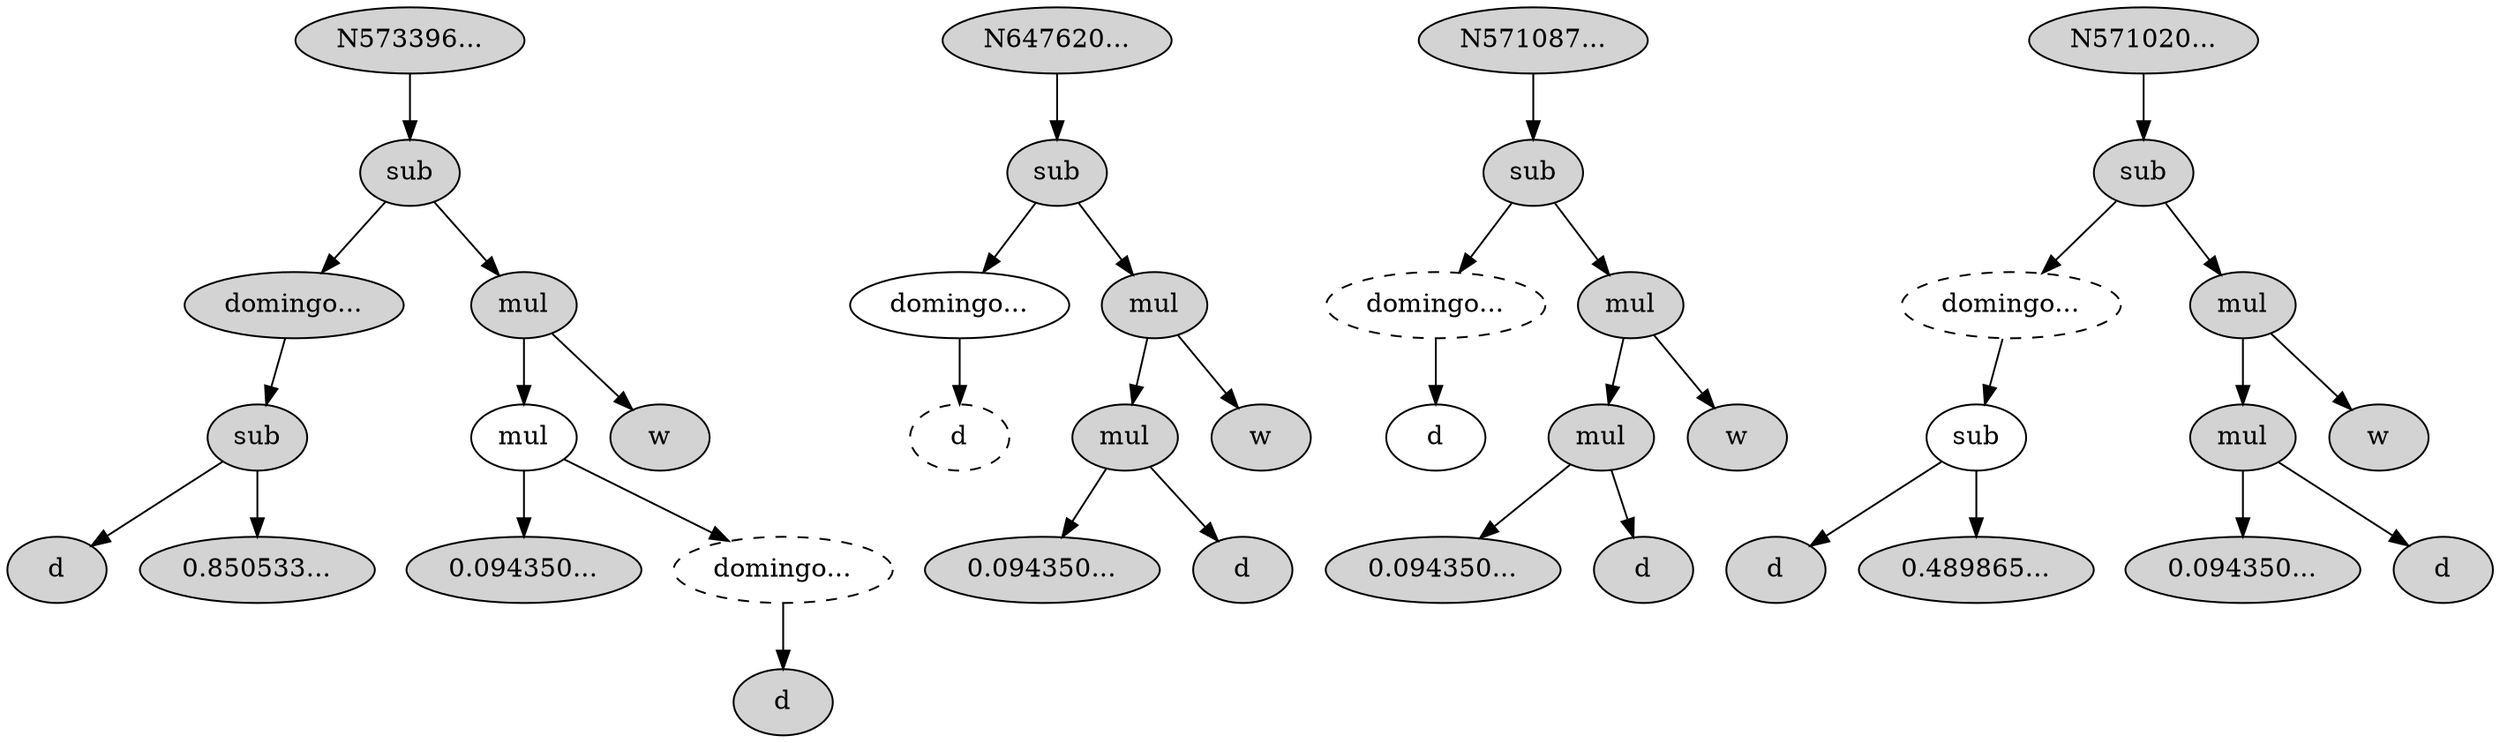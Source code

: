 digraph Population_8 {
N573396[ style="filled"  label="N573396..."];
N573396 -> N573397;
N573397[ style="filled"  label="sub"];
N573397 -> N573398;
N573398[ style="filled"  label="domingo..."];
N573398 -> N573399;
N573399[ style="filled"  label="sub"];
N573399 -> N573400;
N573400[ style="filled"  label="d"];
N573399 -> N573401;
N573401[ style="filled"  label="0.850533..."];
N573397 -> N573402;
N573402[ style="filled"  label="mul"];
N573402 -> N573403;
N573403[ style="solid"  label="mul"];
N573403 -> N573404;
N573404[ style="filled"  label="0.094350..."];
N573403 -> N573410;
N573410[ style="dashed"  label="domingo..."];
N573410 -> N573411;
N573411[ style="filled"  label="d"];
N573402 -> N573406;
N573406[ style="filled"  label="w"];

N647620[ style="filled"  label="N647620..."];
N647620 -> N647621;
N647621[ style="filled"  label="sub"];
N647621 -> N647622;
N647622[ style="solid"  label="domingo..."];
N647622 -> N647635;
N647635[ style="dashed"  label="d"];
N647621 -> N647626;
N647626[ style="filled"  label="mul"];
N647626 -> N647627;
N647627[ style="filled"  label="mul"];
N647627 -> N647628;
N647628[ style="filled"  label="0.094350..."];
N647627 -> N647629;
N647629[ style="filled"  label="d"];
N647626 -> N647630;
N647630[ style="filled"  label="w"];

N571087[ style="filled"  label="N571087..."];
N571087 -> N571088;
N571088[ style="filled"  label="sub"];
N571088 -> N571089;
N571089[ style="dashed"  label="domingo..."];
N571089 -> N571080;
N571080[ style="solid"  label="d"];
N571088 -> N571093;
N571093[ style="filled"  label="mul"];
N571093 -> N571094;
N571094[ style="filled"  label="mul"];
N571094 -> N571095;
N571095[ style="filled"  label="0.094350..."];
N571094 -> N571096;
N571096[ style="filled"  label="d"];
N571093 -> N571097;
N571097[ style="filled"  label="w"];

N571020[ style="filled"  label="N571020..."];
N571020 -> N571021;
N571021[ style="filled"  label="sub"];
N571021 -> N571022;
N571022[ style="dashed"  label="domingo..."];
N571022 -> N571012;
N571012[ style="solid"  label="sub"];
N571012 -> N571013;
N571013[ style="filled"  label="d"];
N571012 -> N571014;
N571014[ style="filled"  label="0.489865..."];
N571021 -> N571024;
N571024[ style="filled"  label="mul"];
N571024 -> N571025;
N571025[ style="filled"  label="mul"];
N571025 -> N571026;
N571026[ style="filled"  label="0.094350..."];
N571025 -> N571027;
N571027[ style="filled"  label="d"];
N571024 -> N571028;
N571028[ style="filled"  label="w"];

}
